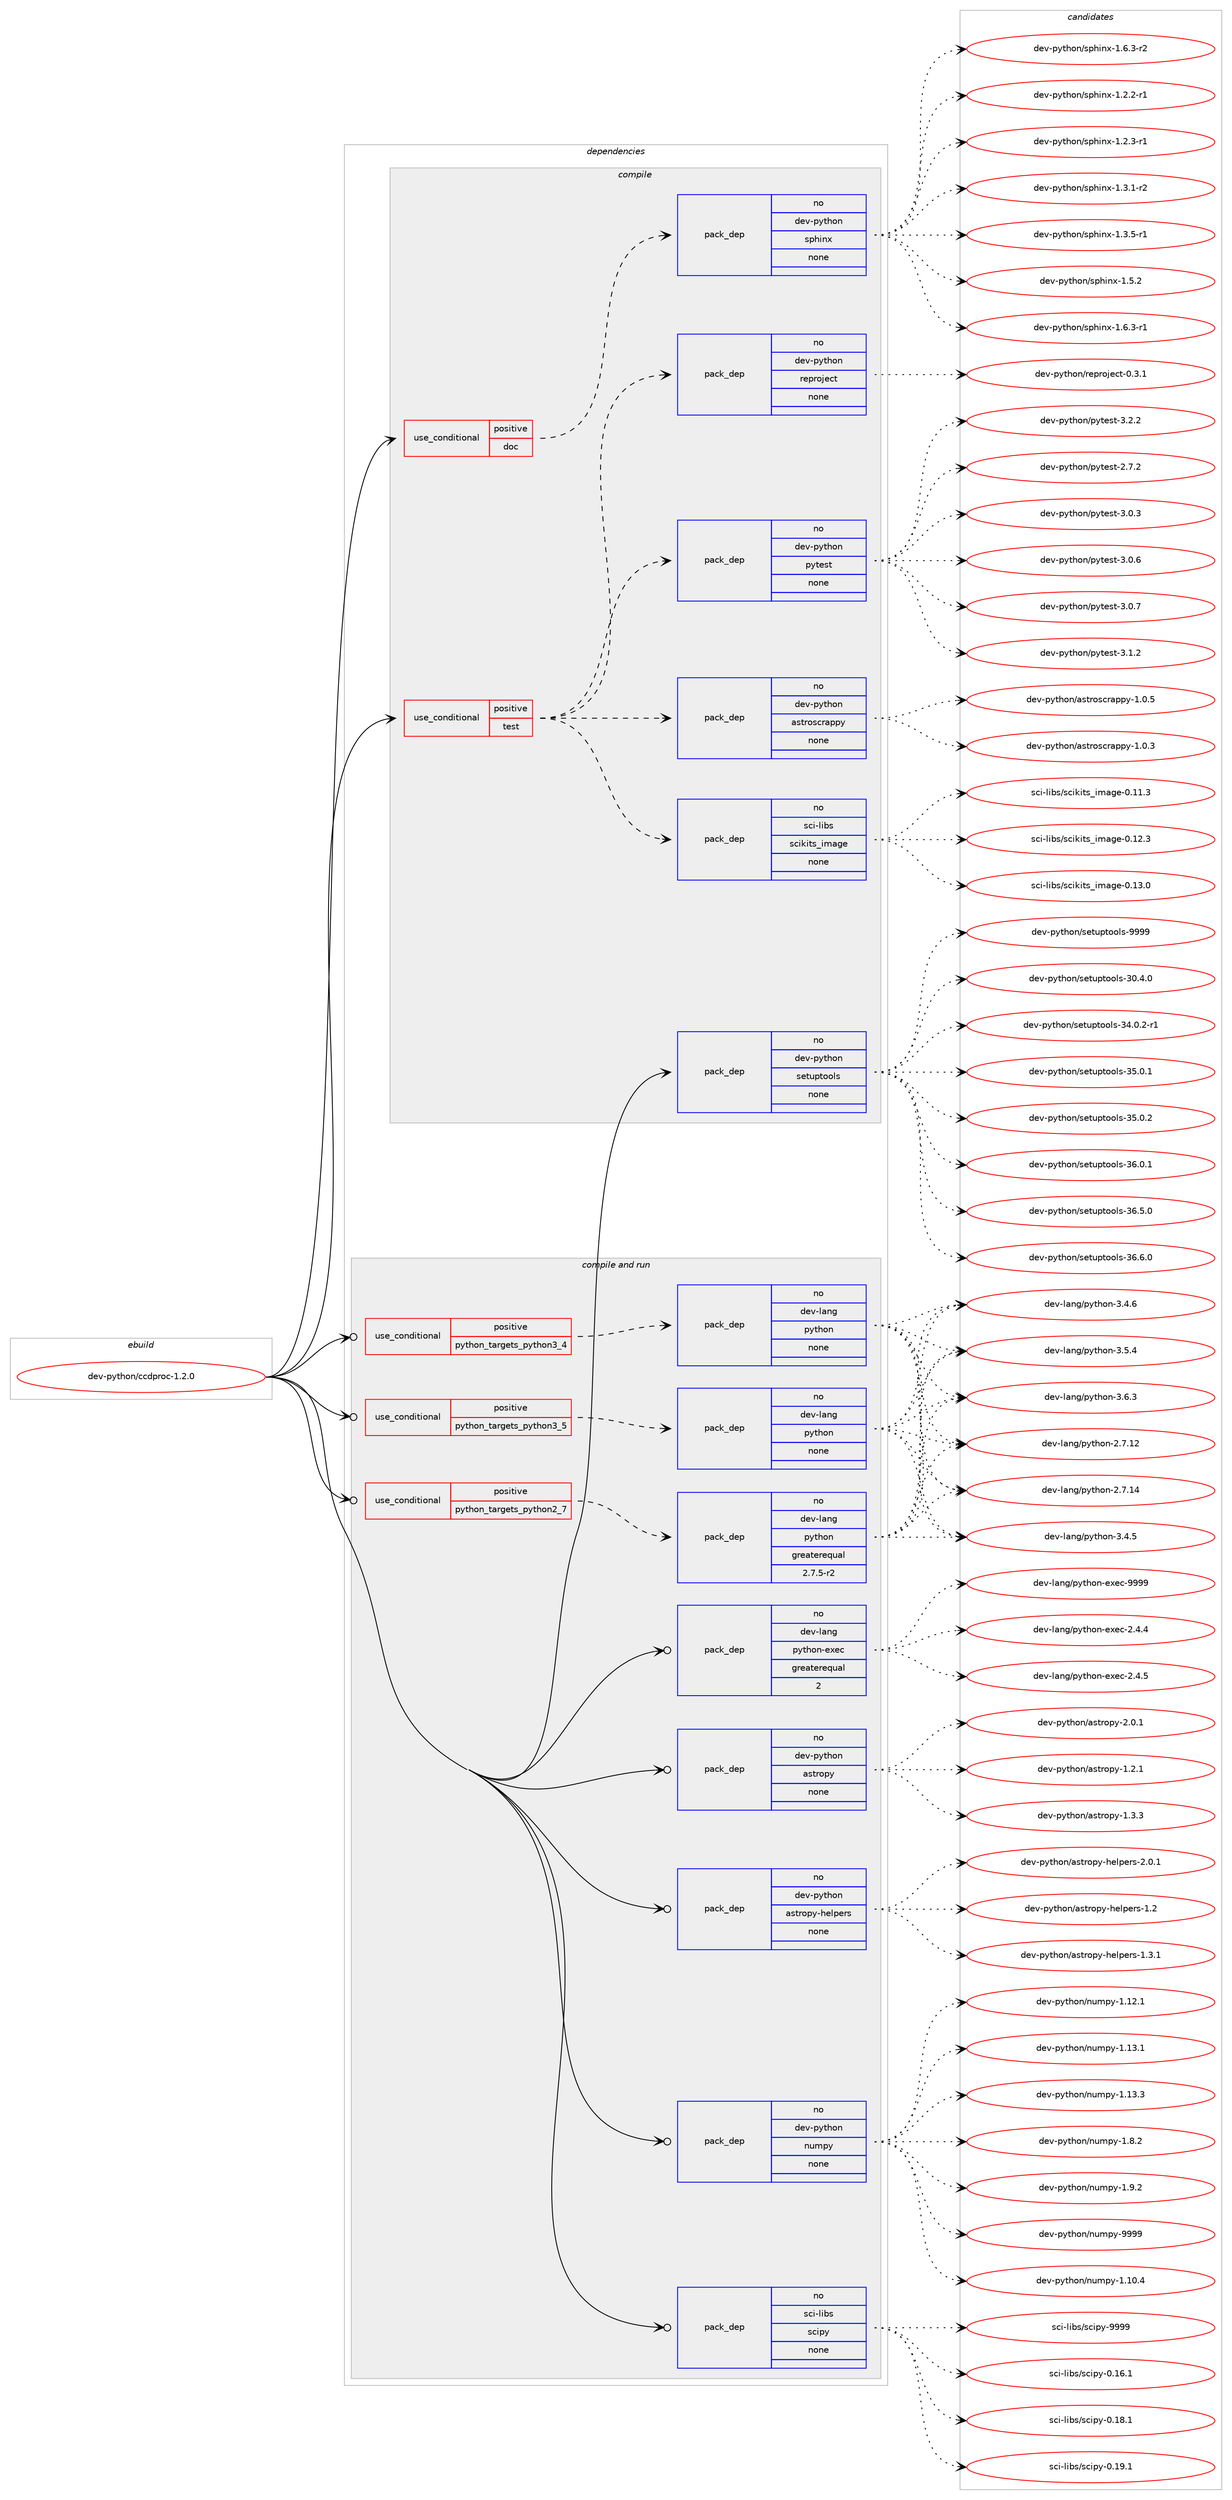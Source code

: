 digraph prolog {

# *************
# Graph options
# *************

newrank=true;
concentrate=true;
compound=true;
graph [rankdir=LR,fontname=Helvetica,fontsize=10,ranksep=1.5];#, ranksep=2.5, nodesep=0.2];
edge  [arrowhead=vee];
node  [fontname=Helvetica,fontsize=10];

# **********
# The ebuild
# **********

subgraph cluster_leftcol {
color=gray;
rank=same;
label=<<i>ebuild</i>>;
id [label="dev-python/ccdproc-1.2.0", color=red, width=4, href="../dev-python/ccdproc-1.2.0.svg"];
}

# ****************
# The dependencies
# ****************

subgraph cluster_midcol {
color=gray;
label=<<i>dependencies</i>>;
subgraph cluster_compile {
fillcolor="#eeeeee";
style=filled;
label=<<i>compile</i>>;
subgraph cond30537 {
dependency150278 [label=<<TABLE BORDER="0" CELLBORDER="1" CELLSPACING="0" CELLPADDING="4"><TR><TD ROWSPAN="3" CELLPADDING="10">use_conditional</TD></TR><TR><TD>positive</TD></TR><TR><TD>doc</TD></TR></TABLE>>, shape=none, color=red];
subgraph pack115915 {
dependency150279 [label=<<TABLE BORDER="0" CELLBORDER="1" CELLSPACING="0" CELLPADDING="4" WIDTH="220"><TR><TD ROWSPAN="6" CELLPADDING="30">pack_dep</TD></TR><TR><TD WIDTH="110">no</TD></TR><TR><TD>dev-python</TD></TR><TR><TD>sphinx</TD></TR><TR><TD>none</TD></TR><TR><TD></TD></TR></TABLE>>, shape=none, color=blue];
}
dependency150278:e -> dependency150279:w [weight=20,style="dashed",arrowhead="vee"];
}
id:e -> dependency150278:w [weight=20,style="solid",arrowhead="vee"];
subgraph cond30538 {
dependency150280 [label=<<TABLE BORDER="0" CELLBORDER="1" CELLSPACING="0" CELLPADDING="4"><TR><TD ROWSPAN="3" CELLPADDING="10">use_conditional</TD></TR><TR><TD>positive</TD></TR><TR><TD>test</TD></TR></TABLE>>, shape=none, color=red];
subgraph pack115916 {
dependency150281 [label=<<TABLE BORDER="0" CELLBORDER="1" CELLSPACING="0" CELLPADDING="4" WIDTH="220"><TR><TD ROWSPAN="6" CELLPADDING="30">pack_dep</TD></TR><TR><TD WIDTH="110">no</TD></TR><TR><TD>dev-python</TD></TR><TR><TD>astroscrappy</TD></TR><TR><TD>none</TD></TR><TR><TD></TD></TR></TABLE>>, shape=none, color=blue];
}
dependency150280:e -> dependency150281:w [weight=20,style="dashed",arrowhead="vee"];
subgraph pack115917 {
dependency150282 [label=<<TABLE BORDER="0" CELLBORDER="1" CELLSPACING="0" CELLPADDING="4" WIDTH="220"><TR><TD ROWSPAN="6" CELLPADDING="30">pack_dep</TD></TR><TR><TD WIDTH="110">no</TD></TR><TR><TD>dev-python</TD></TR><TR><TD>pytest</TD></TR><TR><TD>none</TD></TR><TR><TD></TD></TR></TABLE>>, shape=none, color=blue];
}
dependency150280:e -> dependency150282:w [weight=20,style="dashed",arrowhead="vee"];
subgraph pack115918 {
dependency150283 [label=<<TABLE BORDER="0" CELLBORDER="1" CELLSPACING="0" CELLPADDING="4" WIDTH="220"><TR><TD ROWSPAN="6" CELLPADDING="30">pack_dep</TD></TR><TR><TD WIDTH="110">no</TD></TR><TR><TD>dev-python</TD></TR><TR><TD>reproject</TD></TR><TR><TD>none</TD></TR><TR><TD></TD></TR></TABLE>>, shape=none, color=blue];
}
dependency150280:e -> dependency150283:w [weight=20,style="dashed",arrowhead="vee"];
subgraph pack115919 {
dependency150284 [label=<<TABLE BORDER="0" CELLBORDER="1" CELLSPACING="0" CELLPADDING="4" WIDTH="220"><TR><TD ROWSPAN="6" CELLPADDING="30">pack_dep</TD></TR><TR><TD WIDTH="110">no</TD></TR><TR><TD>sci-libs</TD></TR><TR><TD>scikits_image</TD></TR><TR><TD>none</TD></TR><TR><TD></TD></TR></TABLE>>, shape=none, color=blue];
}
dependency150280:e -> dependency150284:w [weight=20,style="dashed",arrowhead="vee"];
}
id:e -> dependency150280:w [weight=20,style="solid",arrowhead="vee"];
subgraph pack115920 {
dependency150285 [label=<<TABLE BORDER="0" CELLBORDER="1" CELLSPACING="0" CELLPADDING="4" WIDTH="220"><TR><TD ROWSPAN="6" CELLPADDING="30">pack_dep</TD></TR><TR><TD WIDTH="110">no</TD></TR><TR><TD>dev-python</TD></TR><TR><TD>setuptools</TD></TR><TR><TD>none</TD></TR><TR><TD></TD></TR></TABLE>>, shape=none, color=blue];
}
id:e -> dependency150285:w [weight=20,style="solid",arrowhead="vee"];
}
subgraph cluster_compileandrun {
fillcolor="#eeeeee";
style=filled;
label=<<i>compile and run</i>>;
subgraph cond30539 {
dependency150286 [label=<<TABLE BORDER="0" CELLBORDER="1" CELLSPACING="0" CELLPADDING="4"><TR><TD ROWSPAN="3" CELLPADDING="10">use_conditional</TD></TR><TR><TD>positive</TD></TR><TR><TD>python_targets_python2_7</TD></TR></TABLE>>, shape=none, color=red];
subgraph pack115921 {
dependency150287 [label=<<TABLE BORDER="0" CELLBORDER="1" CELLSPACING="0" CELLPADDING="4" WIDTH="220"><TR><TD ROWSPAN="6" CELLPADDING="30">pack_dep</TD></TR><TR><TD WIDTH="110">no</TD></TR><TR><TD>dev-lang</TD></TR><TR><TD>python</TD></TR><TR><TD>greaterequal</TD></TR><TR><TD>2.7.5-r2</TD></TR></TABLE>>, shape=none, color=blue];
}
dependency150286:e -> dependency150287:w [weight=20,style="dashed",arrowhead="vee"];
}
id:e -> dependency150286:w [weight=20,style="solid",arrowhead="odotvee"];
subgraph cond30540 {
dependency150288 [label=<<TABLE BORDER="0" CELLBORDER="1" CELLSPACING="0" CELLPADDING="4"><TR><TD ROWSPAN="3" CELLPADDING="10">use_conditional</TD></TR><TR><TD>positive</TD></TR><TR><TD>python_targets_python3_4</TD></TR></TABLE>>, shape=none, color=red];
subgraph pack115922 {
dependency150289 [label=<<TABLE BORDER="0" CELLBORDER="1" CELLSPACING="0" CELLPADDING="4" WIDTH="220"><TR><TD ROWSPAN="6" CELLPADDING="30">pack_dep</TD></TR><TR><TD WIDTH="110">no</TD></TR><TR><TD>dev-lang</TD></TR><TR><TD>python</TD></TR><TR><TD>none</TD></TR><TR><TD></TD></TR></TABLE>>, shape=none, color=blue];
}
dependency150288:e -> dependency150289:w [weight=20,style="dashed",arrowhead="vee"];
}
id:e -> dependency150288:w [weight=20,style="solid",arrowhead="odotvee"];
subgraph cond30541 {
dependency150290 [label=<<TABLE BORDER="0" CELLBORDER="1" CELLSPACING="0" CELLPADDING="4"><TR><TD ROWSPAN="3" CELLPADDING="10">use_conditional</TD></TR><TR><TD>positive</TD></TR><TR><TD>python_targets_python3_5</TD></TR></TABLE>>, shape=none, color=red];
subgraph pack115923 {
dependency150291 [label=<<TABLE BORDER="0" CELLBORDER="1" CELLSPACING="0" CELLPADDING="4" WIDTH="220"><TR><TD ROWSPAN="6" CELLPADDING="30">pack_dep</TD></TR><TR><TD WIDTH="110">no</TD></TR><TR><TD>dev-lang</TD></TR><TR><TD>python</TD></TR><TR><TD>none</TD></TR><TR><TD></TD></TR></TABLE>>, shape=none, color=blue];
}
dependency150290:e -> dependency150291:w [weight=20,style="dashed",arrowhead="vee"];
}
id:e -> dependency150290:w [weight=20,style="solid",arrowhead="odotvee"];
subgraph pack115924 {
dependency150292 [label=<<TABLE BORDER="0" CELLBORDER="1" CELLSPACING="0" CELLPADDING="4" WIDTH="220"><TR><TD ROWSPAN="6" CELLPADDING="30">pack_dep</TD></TR><TR><TD WIDTH="110">no</TD></TR><TR><TD>dev-lang</TD></TR><TR><TD>python-exec</TD></TR><TR><TD>greaterequal</TD></TR><TR><TD>2</TD></TR></TABLE>>, shape=none, color=blue];
}
id:e -> dependency150292:w [weight=20,style="solid",arrowhead="odotvee"];
subgraph pack115925 {
dependency150293 [label=<<TABLE BORDER="0" CELLBORDER="1" CELLSPACING="0" CELLPADDING="4" WIDTH="220"><TR><TD ROWSPAN="6" CELLPADDING="30">pack_dep</TD></TR><TR><TD WIDTH="110">no</TD></TR><TR><TD>dev-python</TD></TR><TR><TD>astropy</TD></TR><TR><TD>none</TD></TR><TR><TD></TD></TR></TABLE>>, shape=none, color=blue];
}
id:e -> dependency150293:w [weight=20,style="solid",arrowhead="odotvee"];
subgraph pack115926 {
dependency150294 [label=<<TABLE BORDER="0" CELLBORDER="1" CELLSPACING="0" CELLPADDING="4" WIDTH="220"><TR><TD ROWSPAN="6" CELLPADDING="30">pack_dep</TD></TR><TR><TD WIDTH="110">no</TD></TR><TR><TD>dev-python</TD></TR><TR><TD>astropy-helpers</TD></TR><TR><TD>none</TD></TR><TR><TD></TD></TR></TABLE>>, shape=none, color=blue];
}
id:e -> dependency150294:w [weight=20,style="solid",arrowhead="odotvee"];
subgraph pack115927 {
dependency150295 [label=<<TABLE BORDER="0" CELLBORDER="1" CELLSPACING="0" CELLPADDING="4" WIDTH="220"><TR><TD ROWSPAN="6" CELLPADDING="30">pack_dep</TD></TR><TR><TD WIDTH="110">no</TD></TR><TR><TD>dev-python</TD></TR><TR><TD>numpy</TD></TR><TR><TD>none</TD></TR><TR><TD></TD></TR></TABLE>>, shape=none, color=blue];
}
id:e -> dependency150295:w [weight=20,style="solid",arrowhead="odotvee"];
subgraph pack115928 {
dependency150296 [label=<<TABLE BORDER="0" CELLBORDER="1" CELLSPACING="0" CELLPADDING="4" WIDTH="220"><TR><TD ROWSPAN="6" CELLPADDING="30">pack_dep</TD></TR><TR><TD WIDTH="110">no</TD></TR><TR><TD>sci-libs</TD></TR><TR><TD>scipy</TD></TR><TR><TD>none</TD></TR><TR><TD></TD></TR></TABLE>>, shape=none, color=blue];
}
id:e -> dependency150296:w [weight=20,style="solid",arrowhead="odotvee"];
}
subgraph cluster_run {
fillcolor="#eeeeee";
style=filled;
label=<<i>run</i>>;
}
}

# **************
# The candidates
# **************

subgraph cluster_choices {
rank=same;
color=gray;
label=<<i>candidates</i>>;

subgraph choice115915 {
color=black;
nodesep=1;
choice10010111845112121116104111110471151121041051101204549465046504511449 [label="dev-python/sphinx-1.2.2-r1", color=red, width=4,href="../dev-python/sphinx-1.2.2-r1.svg"];
choice10010111845112121116104111110471151121041051101204549465046514511449 [label="dev-python/sphinx-1.2.3-r1", color=red, width=4,href="../dev-python/sphinx-1.2.3-r1.svg"];
choice10010111845112121116104111110471151121041051101204549465146494511450 [label="dev-python/sphinx-1.3.1-r2", color=red, width=4,href="../dev-python/sphinx-1.3.1-r2.svg"];
choice10010111845112121116104111110471151121041051101204549465146534511449 [label="dev-python/sphinx-1.3.5-r1", color=red, width=4,href="../dev-python/sphinx-1.3.5-r1.svg"];
choice1001011184511212111610411111047115112104105110120454946534650 [label="dev-python/sphinx-1.5.2", color=red, width=4,href="../dev-python/sphinx-1.5.2.svg"];
choice10010111845112121116104111110471151121041051101204549465446514511449 [label="dev-python/sphinx-1.6.3-r1", color=red, width=4,href="../dev-python/sphinx-1.6.3-r1.svg"];
choice10010111845112121116104111110471151121041051101204549465446514511450 [label="dev-python/sphinx-1.6.3-r2", color=red, width=4,href="../dev-python/sphinx-1.6.3-r2.svg"];
dependency150279:e -> choice10010111845112121116104111110471151121041051101204549465046504511449:w [style=dotted,weight="100"];
dependency150279:e -> choice10010111845112121116104111110471151121041051101204549465046514511449:w [style=dotted,weight="100"];
dependency150279:e -> choice10010111845112121116104111110471151121041051101204549465146494511450:w [style=dotted,weight="100"];
dependency150279:e -> choice10010111845112121116104111110471151121041051101204549465146534511449:w [style=dotted,weight="100"];
dependency150279:e -> choice1001011184511212111610411111047115112104105110120454946534650:w [style=dotted,weight="100"];
dependency150279:e -> choice10010111845112121116104111110471151121041051101204549465446514511449:w [style=dotted,weight="100"];
dependency150279:e -> choice10010111845112121116104111110471151121041051101204549465446514511450:w [style=dotted,weight="100"];
}
subgraph choice115916 {
color=black;
nodesep=1;
choice1001011184511212111610411111047971151161141111159911497112112121454946484651 [label="dev-python/astroscrappy-1.0.3", color=red, width=4,href="../dev-python/astroscrappy-1.0.3.svg"];
choice1001011184511212111610411111047971151161141111159911497112112121454946484653 [label="dev-python/astroscrappy-1.0.5", color=red, width=4,href="../dev-python/astroscrappy-1.0.5.svg"];
dependency150281:e -> choice1001011184511212111610411111047971151161141111159911497112112121454946484651:w [style=dotted,weight="100"];
dependency150281:e -> choice1001011184511212111610411111047971151161141111159911497112112121454946484653:w [style=dotted,weight="100"];
}
subgraph choice115917 {
color=black;
nodesep=1;
choice1001011184511212111610411111047112121116101115116455046554650 [label="dev-python/pytest-2.7.2", color=red, width=4,href="../dev-python/pytest-2.7.2.svg"];
choice1001011184511212111610411111047112121116101115116455146484651 [label="dev-python/pytest-3.0.3", color=red, width=4,href="../dev-python/pytest-3.0.3.svg"];
choice1001011184511212111610411111047112121116101115116455146484654 [label="dev-python/pytest-3.0.6", color=red, width=4,href="../dev-python/pytest-3.0.6.svg"];
choice1001011184511212111610411111047112121116101115116455146484655 [label="dev-python/pytest-3.0.7", color=red, width=4,href="../dev-python/pytest-3.0.7.svg"];
choice1001011184511212111610411111047112121116101115116455146494650 [label="dev-python/pytest-3.1.2", color=red, width=4,href="../dev-python/pytest-3.1.2.svg"];
choice1001011184511212111610411111047112121116101115116455146504650 [label="dev-python/pytest-3.2.2", color=red, width=4,href="../dev-python/pytest-3.2.2.svg"];
dependency150282:e -> choice1001011184511212111610411111047112121116101115116455046554650:w [style=dotted,weight="100"];
dependency150282:e -> choice1001011184511212111610411111047112121116101115116455146484651:w [style=dotted,weight="100"];
dependency150282:e -> choice1001011184511212111610411111047112121116101115116455146484654:w [style=dotted,weight="100"];
dependency150282:e -> choice1001011184511212111610411111047112121116101115116455146484655:w [style=dotted,weight="100"];
dependency150282:e -> choice1001011184511212111610411111047112121116101115116455146494650:w [style=dotted,weight="100"];
dependency150282:e -> choice1001011184511212111610411111047112121116101115116455146504650:w [style=dotted,weight="100"];
}
subgraph choice115918 {
color=black;
nodesep=1;
choice100101118451121211161041111104711410111211411110610199116454846514649 [label="dev-python/reproject-0.3.1", color=red, width=4,href="../dev-python/reproject-0.3.1.svg"];
dependency150283:e -> choice100101118451121211161041111104711410111211411110610199116454846514649:w [style=dotted,weight="100"];
}
subgraph choice115919 {
color=black;
nodesep=1;
choice1159910545108105981154711599105107105116115951051099710310145484649494651 [label="sci-libs/scikits_image-0.11.3", color=red, width=4,href="../sci-libs/scikits_image-0.11.3.svg"];
choice1159910545108105981154711599105107105116115951051099710310145484649504651 [label="sci-libs/scikits_image-0.12.3", color=red, width=4,href="../sci-libs/scikits_image-0.12.3.svg"];
choice1159910545108105981154711599105107105116115951051099710310145484649514648 [label="sci-libs/scikits_image-0.13.0", color=red, width=4,href="../sci-libs/scikits_image-0.13.0.svg"];
dependency150284:e -> choice1159910545108105981154711599105107105116115951051099710310145484649494651:w [style=dotted,weight="100"];
dependency150284:e -> choice1159910545108105981154711599105107105116115951051099710310145484649504651:w [style=dotted,weight="100"];
dependency150284:e -> choice1159910545108105981154711599105107105116115951051099710310145484649514648:w [style=dotted,weight="100"];
}
subgraph choice115920 {
color=black;
nodesep=1;
choice100101118451121211161041111104711510111611711211611111110811545514846524648 [label="dev-python/setuptools-30.4.0", color=red, width=4,href="../dev-python/setuptools-30.4.0.svg"];
choice1001011184511212111610411111047115101116117112116111111108115455152464846504511449 [label="dev-python/setuptools-34.0.2-r1", color=red, width=4,href="../dev-python/setuptools-34.0.2-r1.svg"];
choice100101118451121211161041111104711510111611711211611111110811545515346484649 [label="dev-python/setuptools-35.0.1", color=red, width=4,href="../dev-python/setuptools-35.0.1.svg"];
choice100101118451121211161041111104711510111611711211611111110811545515346484650 [label="dev-python/setuptools-35.0.2", color=red, width=4,href="../dev-python/setuptools-35.0.2.svg"];
choice100101118451121211161041111104711510111611711211611111110811545515446484649 [label="dev-python/setuptools-36.0.1", color=red, width=4,href="../dev-python/setuptools-36.0.1.svg"];
choice100101118451121211161041111104711510111611711211611111110811545515446534648 [label="dev-python/setuptools-36.5.0", color=red, width=4,href="../dev-python/setuptools-36.5.0.svg"];
choice100101118451121211161041111104711510111611711211611111110811545515446544648 [label="dev-python/setuptools-36.6.0", color=red, width=4,href="../dev-python/setuptools-36.6.0.svg"];
choice10010111845112121116104111110471151011161171121161111111081154557575757 [label="dev-python/setuptools-9999", color=red, width=4,href="../dev-python/setuptools-9999.svg"];
dependency150285:e -> choice100101118451121211161041111104711510111611711211611111110811545514846524648:w [style=dotted,weight="100"];
dependency150285:e -> choice1001011184511212111610411111047115101116117112116111111108115455152464846504511449:w [style=dotted,weight="100"];
dependency150285:e -> choice100101118451121211161041111104711510111611711211611111110811545515346484649:w [style=dotted,weight="100"];
dependency150285:e -> choice100101118451121211161041111104711510111611711211611111110811545515346484650:w [style=dotted,weight="100"];
dependency150285:e -> choice100101118451121211161041111104711510111611711211611111110811545515446484649:w [style=dotted,weight="100"];
dependency150285:e -> choice100101118451121211161041111104711510111611711211611111110811545515446534648:w [style=dotted,weight="100"];
dependency150285:e -> choice100101118451121211161041111104711510111611711211611111110811545515446544648:w [style=dotted,weight="100"];
dependency150285:e -> choice10010111845112121116104111110471151011161171121161111111081154557575757:w [style=dotted,weight="100"];
}
subgraph choice115921 {
color=black;
nodesep=1;
choice10010111845108971101034711212111610411111045504655464950 [label="dev-lang/python-2.7.12", color=red, width=4,href="../dev-lang/python-2.7.12.svg"];
choice10010111845108971101034711212111610411111045504655464952 [label="dev-lang/python-2.7.14", color=red, width=4,href="../dev-lang/python-2.7.14.svg"];
choice100101118451089711010347112121116104111110455146524653 [label="dev-lang/python-3.4.5", color=red, width=4,href="../dev-lang/python-3.4.5.svg"];
choice100101118451089711010347112121116104111110455146524654 [label="dev-lang/python-3.4.6", color=red, width=4,href="../dev-lang/python-3.4.6.svg"];
choice100101118451089711010347112121116104111110455146534652 [label="dev-lang/python-3.5.4", color=red, width=4,href="../dev-lang/python-3.5.4.svg"];
choice100101118451089711010347112121116104111110455146544651 [label="dev-lang/python-3.6.3", color=red, width=4,href="../dev-lang/python-3.6.3.svg"];
dependency150287:e -> choice10010111845108971101034711212111610411111045504655464950:w [style=dotted,weight="100"];
dependency150287:e -> choice10010111845108971101034711212111610411111045504655464952:w [style=dotted,weight="100"];
dependency150287:e -> choice100101118451089711010347112121116104111110455146524653:w [style=dotted,weight="100"];
dependency150287:e -> choice100101118451089711010347112121116104111110455146524654:w [style=dotted,weight="100"];
dependency150287:e -> choice100101118451089711010347112121116104111110455146534652:w [style=dotted,weight="100"];
dependency150287:e -> choice100101118451089711010347112121116104111110455146544651:w [style=dotted,weight="100"];
}
subgraph choice115922 {
color=black;
nodesep=1;
choice10010111845108971101034711212111610411111045504655464950 [label="dev-lang/python-2.7.12", color=red, width=4,href="../dev-lang/python-2.7.12.svg"];
choice10010111845108971101034711212111610411111045504655464952 [label="dev-lang/python-2.7.14", color=red, width=4,href="../dev-lang/python-2.7.14.svg"];
choice100101118451089711010347112121116104111110455146524653 [label="dev-lang/python-3.4.5", color=red, width=4,href="../dev-lang/python-3.4.5.svg"];
choice100101118451089711010347112121116104111110455146524654 [label="dev-lang/python-3.4.6", color=red, width=4,href="../dev-lang/python-3.4.6.svg"];
choice100101118451089711010347112121116104111110455146534652 [label="dev-lang/python-3.5.4", color=red, width=4,href="../dev-lang/python-3.5.4.svg"];
choice100101118451089711010347112121116104111110455146544651 [label="dev-lang/python-3.6.3", color=red, width=4,href="../dev-lang/python-3.6.3.svg"];
dependency150289:e -> choice10010111845108971101034711212111610411111045504655464950:w [style=dotted,weight="100"];
dependency150289:e -> choice10010111845108971101034711212111610411111045504655464952:w [style=dotted,weight="100"];
dependency150289:e -> choice100101118451089711010347112121116104111110455146524653:w [style=dotted,weight="100"];
dependency150289:e -> choice100101118451089711010347112121116104111110455146524654:w [style=dotted,weight="100"];
dependency150289:e -> choice100101118451089711010347112121116104111110455146534652:w [style=dotted,weight="100"];
dependency150289:e -> choice100101118451089711010347112121116104111110455146544651:w [style=dotted,weight="100"];
}
subgraph choice115923 {
color=black;
nodesep=1;
choice10010111845108971101034711212111610411111045504655464950 [label="dev-lang/python-2.7.12", color=red, width=4,href="../dev-lang/python-2.7.12.svg"];
choice10010111845108971101034711212111610411111045504655464952 [label="dev-lang/python-2.7.14", color=red, width=4,href="../dev-lang/python-2.7.14.svg"];
choice100101118451089711010347112121116104111110455146524653 [label="dev-lang/python-3.4.5", color=red, width=4,href="../dev-lang/python-3.4.5.svg"];
choice100101118451089711010347112121116104111110455146524654 [label="dev-lang/python-3.4.6", color=red, width=4,href="../dev-lang/python-3.4.6.svg"];
choice100101118451089711010347112121116104111110455146534652 [label="dev-lang/python-3.5.4", color=red, width=4,href="../dev-lang/python-3.5.4.svg"];
choice100101118451089711010347112121116104111110455146544651 [label="dev-lang/python-3.6.3", color=red, width=4,href="../dev-lang/python-3.6.3.svg"];
dependency150291:e -> choice10010111845108971101034711212111610411111045504655464950:w [style=dotted,weight="100"];
dependency150291:e -> choice10010111845108971101034711212111610411111045504655464952:w [style=dotted,weight="100"];
dependency150291:e -> choice100101118451089711010347112121116104111110455146524653:w [style=dotted,weight="100"];
dependency150291:e -> choice100101118451089711010347112121116104111110455146524654:w [style=dotted,weight="100"];
dependency150291:e -> choice100101118451089711010347112121116104111110455146534652:w [style=dotted,weight="100"];
dependency150291:e -> choice100101118451089711010347112121116104111110455146544651:w [style=dotted,weight="100"];
}
subgraph choice115924 {
color=black;
nodesep=1;
choice1001011184510897110103471121211161041111104510112010199455046524652 [label="dev-lang/python-exec-2.4.4", color=red, width=4,href="../dev-lang/python-exec-2.4.4.svg"];
choice1001011184510897110103471121211161041111104510112010199455046524653 [label="dev-lang/python-exec-2.4.5", color=red, width=4,href="../dev-lang/python-exec-2.4.5.svg"];
choice10010111845108971101034711212111610411111045101120101994557575757 [label="dev-lang/python-exec-9999", color=red, width=4,href="../dev-lang/python-exec-9999.svg"];
dependency150292:e -> choice1001011184510897110103471121211161041111104510112010199455046524652:w [style=dotted,weight="100"];
dependency150292:e -> choice1001011184510897110103471121211161041111104510112010199455046524653:w [style=dotted,weight="100"];
dependency150292:e -> choice10010111845108971101034711212111610411111045101120101994557575757:w [style=dotted,weight="100"];
}
subgraph choice115925 {
color=black;
nodesep=1;
choice100101118451121211161041111104797115116114111112121454946504649 [label="dev-python/astropy-1.2.1", color=red, width=4,href="../dev-python/astropy-1.2.1.svg"];
choice100101118451121211161041111104797115116114111112121454946514651 [label="dev-python/astropy-1.3.3", color=red, width=4,href="../dev-python/astropy-1.3.3.svg"];
choice100101118451121211161041111104797115116114111112121455046484649 [label="dev-python/astropy-2.0.1", color=red, width=4,href="../dev-python/astropy-2.0.1.svg"];
dependency150293:e -> choice100101118451121211161041111104797115116114111112121454946504649:w [style=dotted,weight="100"];
dependency150293:e -> choice100101118451121211161041111104797115116114111112121454946514651:w [style=dotted,weight="100"];
dependency150293:e -> choice100101118451121211161041111104797115116114111112121455046484649:w [style=dotted,weight="100"];
}
subgraph choice115926 {
color=black;
nodesep=1;
choice1001011184511212111610411111047971151161141111121214510410110811210111411545494650 [label="dev-python/astropy-helpers-1.2", color=red, width=4,href="../dev-python/astropy-helpers-1.2.svg"];
choice10010111845112121116104111110479711511611411111212145104101108112101114115454946514649 [label="dev-python/astropy-helpers-1.3.1", color=red, width=4,href="../dev-python/astropy-helpers-1.3.1.svg"];
choice10010111845112121116104111110479711511611411111212145104101108112101114115455046484649 [label="dev-python/astropy-helpers-2.0.1", color=red, width=4,href="../dev-python/astropy-helpers-2.0.1.svg"];
dependency150294:e -> choice1001011184511212111610411111047971151161141111121214510410110811210111411545494650:w [style=dotted,weight="100"];
dependency150294:e -> choice10010111845112121116104111110479711511611411111212145104101108112101114115454946514649:w [style=dotted,weight="100"];
dependency150294:e -> choice10010111845112121116104111110479711511611411111212145104101108112101114115455046484649:w [style=dotted,weight="100"];
}
subgraph choice115927 {
color=black;
nodesep=1;
choice100101118451121211161041111104711011710911212145494649484652 [label="dev-python/numpy-1.10.4", color=red, width=4,href="../dev-python/numpy-1.10.4.svg"];
choice100101118451121211161041111104711011710911212145494649504649 [label="dev-python/numpy-1.12.1", color=red, width=4,href="../dev-python/numpy-1.12.1.svg"];
choice100101118451121211161041111104711011710911212145494649514649 [label="dev-python/numpy-1.13.1", color=red, width=4,href="../dev-python/numpy-1.13.1.svg"];
choice100101118451121211161041111104711011710911212145494649514651 [label="dev-python/numpy-1.13.3", color=red, width=4,href="../dev-python/numpy-1.13.3.svg"];
choice1001011184511212111610411111047110117109112121454946564650 [label="dev-python/numpy-1.8.2", color=red, width=4,href="../dev-python/numpy-1.8.2.svg"];
choice1001011184511212111610411111047110117109112121454946574650 [label="dev-python/numpy-1.9.2", color=red, width=4,href="../dev-python/numpy-1.9.2.svg"];
choice10010111845112121116104111110471101171091121214557575757 [label="dev-python/numpy-9999", color=red, width=4,href="../dev-python/numpy-9999.svg"];
dependency150295:e -> choice100101118451121211161041111104711011710911212145494649484652:w [style=dotted,weight="100"];
dependency150295:e -> choice100101118451121211161041111104711011710911212145494649504649:w [style=dotted,weight="100"];
dependency150295:e -> choice100101118451121211161041111104711011710911212145494649514649:w [style=dotted,weight="100"];
dependency150295:e -> choice100101118451121211161041111104711011710911212145494649514651:w [style=dotted,weight="100"];
dependency150295:e -> choice1001011184511212111610411111047110117109112121454946564650:w [style=dotted,weight="100"];
dependency150295:e -> choice1001011184511212111610411111047110117109112121454946574650:w [style=dotted,weight="100"];
dependency150295:e -> choice10010111845112121116104111110471101171091121214557575757:w [style=dotted,weight="100"];
}
subgraph choice115928 {
color=black;
nodesep=1;
choice115991054510810598115471159910511212145484649544649 [label="sci-libs/scipy-0.16.1", color=red, width=4,href="../sci-libs/scipy-0.16.1.svg"];
choice115991054510810598115471159910511212145484649564649 [label="sci-libs/scipy-0.18.1", color=red, width=4,href="../sci-libs/scipy-0.18.1.svg"];
choice115991054510810598115471159910511212145484649574649 [label="sci-libs/scipy-0.19.1", color=red, width=4,href="../sci-libs/scipy-0.19.1.svg"];
choice11599105451081059811547115991051121214557575757 [label="sci-libs/scipy-9999", color=red, width=4,href="../sci-libs/scipy-9999.svg"];
dependency150296:e -> choice115991054510810598115471159910511212145484649544649:w [style=dotted,weight="100"];
dependency150296:e -> choice115991054510810598115471159910511212145484649564649:w [style=dotted,weight="100"];
dependency150296:e -> choice115991054510810598115471159910511212145484649574649:w [style=dotted,weight="100"];
dependency150296:e -> choice11599105451081059811547115991051121214557575757:w [style=dotted,weight="100"];
}
}

}
